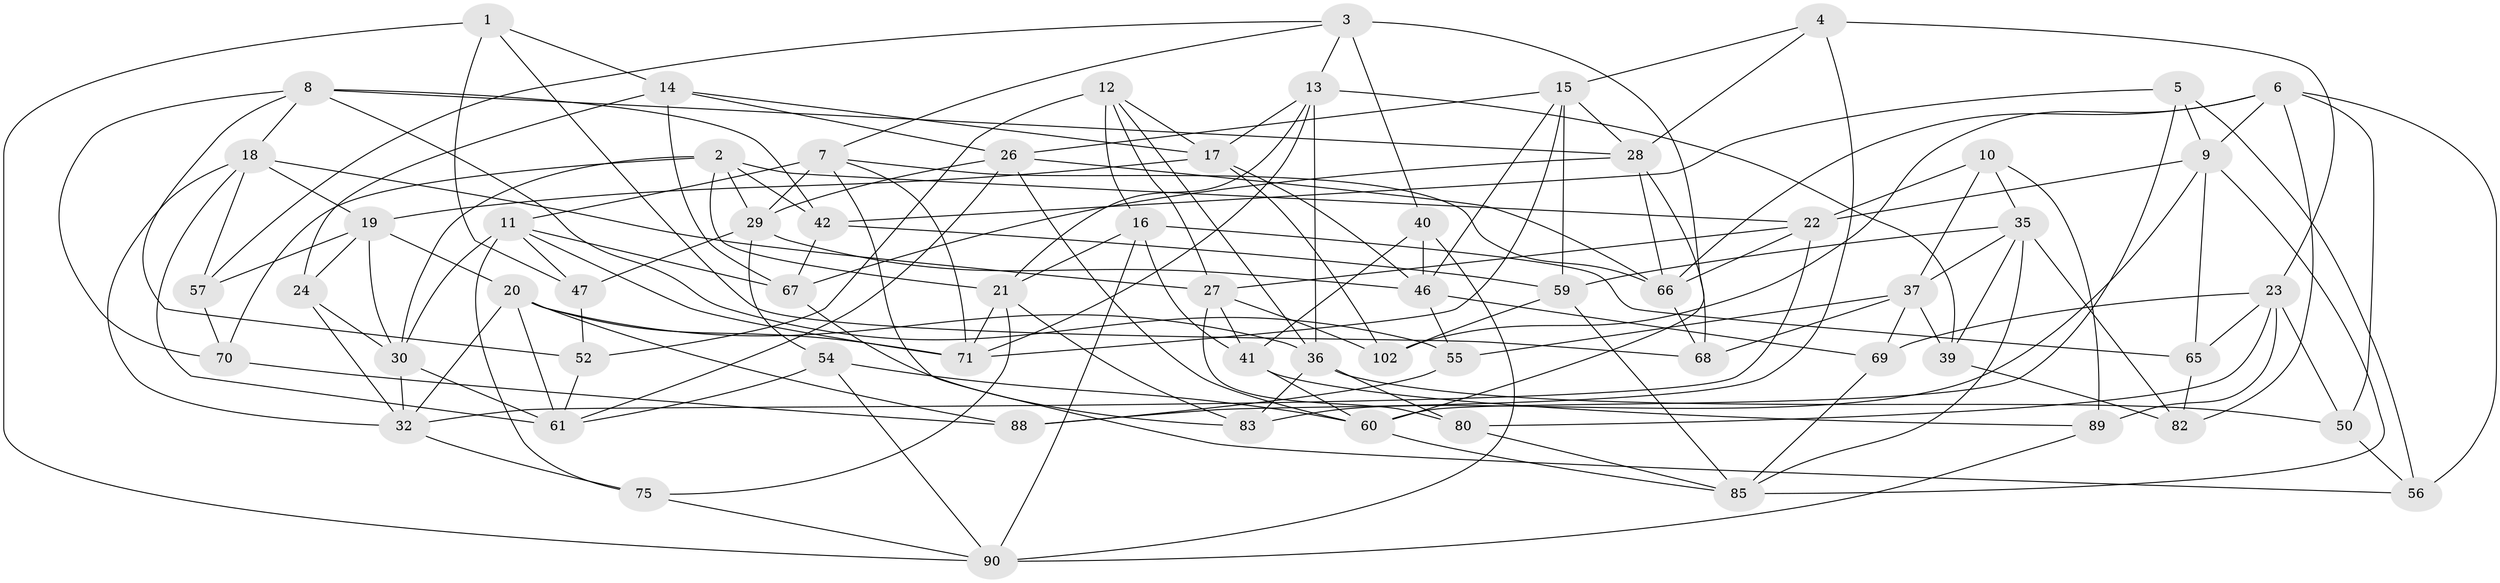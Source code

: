 // Generated by graph-tools (version 1.1) at 2025/52/02/27/25 19:52:31]
// undirected, 64 vertices, 163 edges
graph export_dot {
graph [start="1"]
  node [color=gray90,style=filled];
  1;
  2 [super="+78"];
  3 [super="+73"];
  4;
  5;
  6 [super="+51"];
  7 [super="+31"];
  8 [super="+76"];
  9 [super="+98"];
  10;
  11 [super="+58"];
  12 [super="+94"];
  13 [super="+44"];
  14 [super="+86"];
  15 [super="+64"];
  16 [super="+74"];
  17 [super="+62"];
  18 [super="+25"];
  19 [super="+48"];
  20 [super="+45"];
  21 [super="+43"];
  22 [super="+79"];
  23 [super="+33"];
  24;
  26 [super="+93"];
  27 [super="+91"];
  28 [super="+34"];
  29 [super="+95"];
  30 [super="+53"];
  32 [super="+38"];
  35 [super="+84"];
  36 [super="+99"];
  37 [super="+49"];
  39;
  40 [super="+101"];
  41 [super="+96"];
  42 [super="+87"];
  46 [super="+77"];
  47;
  50;
  52;
  54;
  55;
  56;
  57;
  59 [super="+97"];
  60 [super="+81"];
  61 [super="+63"];
  65;
  66 [super="+72"];
  67 [super="+100"];
  68;
  69;
  70;
  71 [super="+103"];
  75;
  80;
  82;
  83;
  85 [super="+92"];
  88;
  89;
  90 [super="+104"];
  102;
  1 -- 90;
  1 -- 68;
  1 -- 47;
  1 -- 14;
  2 -- 42;
  2 -- 29;
  2 -- 70;
  2 -- 21;
  2 -- 22;
  2 -- 30;
  3 -- 40 [weight=2];
  3 -- 57;
  3 -- 60;
  3 -- 13;
  3 -- 7;
  4 -- 28;
  4 -- 88;
  4 -- 23;
  4 -- 15;
  5 -- 56;
  5 -- 60;
  5 -- 42;
  5 -- 9;
  6 -- 50;
  6 -- 102;
  6 -- 66;
  6 -- 56;
  6 -- 82;
  6 -- 9;
  7 -- 56;
  7 -- 66;
  7 -- 11;
  7 -- 29;
  7 -- 71;
  8 -- 55;
  8 -- 42;
  8 -- 18;
  8 -- 52;
  8 -- 70;
  8 -- 28;
  9 -- 83;
  9 -- 65;
  9 -- 85;
  9 -- 22;
  10 -- 89;
  10 -- 22;
  10 -- 37;
  10 -- 35;
  11 -- 67;
  11 -- 75;
  11 -- 71;
  11 -- 47;
  11 -- 30;
  12 -- 16 [weight=2];
  12 -- 27;
  12 -- 36;
  12 -- 17;
  12 -- 52;
  13 -- 36;
  13 -- 39;
  13 -- 17;
  13 -- 21;
  13 -- 71;
  14 -- 67 [weight=2];
  14 -- 17;
  14 -- 26;
  14 -- 24;
  15 -- 59;
  15 -- 71;
  15 -- 26;
  15 -- 28;
  15 -- 46;
  16 -- 41;
  16 -- 65;
  16 -- 21;
  16 -- 90;
  17 -- 102;
  17 -- 19;
  17 -- 46;
  18 -- 27;
  18 -- 57;
  18 -- 61;
  18 -- 32;
  18 -- 19;
  19 -- 57;
  19 -- 24;
  19 -- 20;
  19 -- 30;
  20 -- 32;
  20 -- 36;
  20 -- 88;
  20 -- 71;
  20 -- 61;
  21 -- 71;
  21 -- 75;
  21 -- 83;
  22 -- 32;
  22 -- 27;
  22 -- 66;
  23 -- 69;
  23 -- 65;
  23 -- 80;
  23 -- 89;
  23 -- 50;
  24 -- 32;
  24 -- 30;
  26 -- 29;
  26 -- 66;
  26 -- 60;
  26 -- 61;
  27 -- 102;
  27 -- 41;
  27 -- 80;
  28 -- 66;
  28 -- 67;
  28 -- 68;
  29 -- 47;
  29 -- 46;
  29 -- 54;
  30 -- 61;
  30 -- 32;
  32 -- 75;
  35 -- 37;
  35 -- 59;
  35 -- 85;
  35 -- 82;
  35 -- 39;
  36 -- 83;
  36 -- 80;
  36 -- 50;
  37 -- 55;
  37 -- 39;
  37 -- 69;
  37 -- 68;
  39 -- 82;
  40 -- 90;
  40 -- 41 [weight=2];
  40 -- 46;
  41 -- 89;
  41 -- 60;
  42 -- 59 [weight=2];
  42 -- 67;
  46 -- 69;
  46 -- 55;
  47 -- 52;
  50 -- 56;
  52 -- 61;
  54 -- 60;
  54 -- 61;
  54 -- 90;
  55 -- 88;
  57 -- 70;
  59 -- 102;
  59 -- 85;
  60 -- 85;
  65 -- 82;
  66 -- 68;
  67 -- 83;
  69 -- 85;
  70 -- 88;
  75 -- 90;
  80 -- 85;
  89 -- 90;
}
